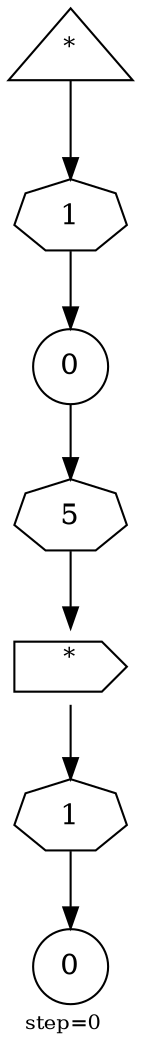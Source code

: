 digraph {
  graph  [labelloc=bottom,labeljust=left,fontsize="10",label="step=0"];
  "141" [shape=triangle,peripheries="1",label=<<SUP>*</SUP>>,labelfontcolor=black,color=black];
  "142" [shape=circle,peripheries="1",label=<0>,labelfontcolor=black,color=black];
  "144" [shape=cds,peripheries="1",label=<<SUP>*</SUP>>,labelfontcolor=black,color=black];
  "146" [shape=circle,peripheries="1",label=<0>,labelfontcolor=black,color=black];
  "143" [label=<1>,peripheries="1",color=black,shape=septagon];
  "141" -> "143" [color=black];
  "143" -> "142" [color=black];
  "145" [label=<5>,peripheries="1",color=black,shape=septagon];
  "142" -> "145" [color=black];
  "145" -> "144" [color=black];
  "147" [label=<1>,peripheries="1",color=black,shape=septagon];
  "144" -> "147" [color=black];
  "147" -> "146" [color=black];
}